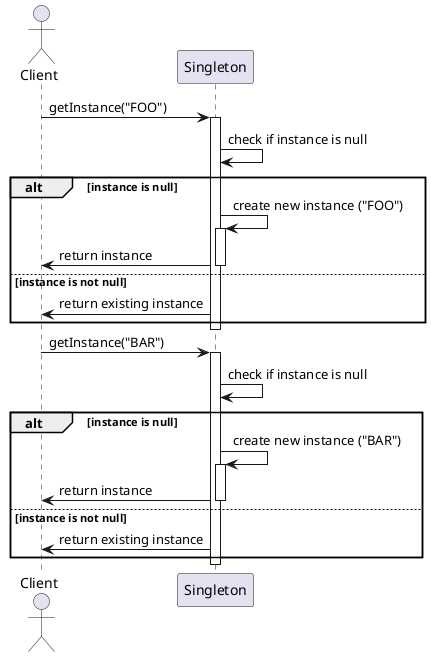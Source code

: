 @startuml
actor Client

Client -> Singleton: getInstance("FOO")
activate Singleton
Singleton -> Singleton: check if instance is null
alt instance is null
    Singleton -> Singleton: create new instance ("FOO")
    activate Singleton
    Singleton -> Client: return instance
    deactivate Singleton
else instance is not null
    Singleton -> Client: return existing instance
end
deactivate Singleton

Client -> Singleton: getInstance("BAR")
activate Singleton
Singleton -> Singleton: check if instance is null
alt instance is null
    Singleton -> Singleton: create new instance ("BAR")
    activate Singleton
    Singleton -> Client: return instance
    deactivate Singleton
else instance is not null
    Singleton -> Client: return existing instance
end
deactivate Singleton
@enduml
